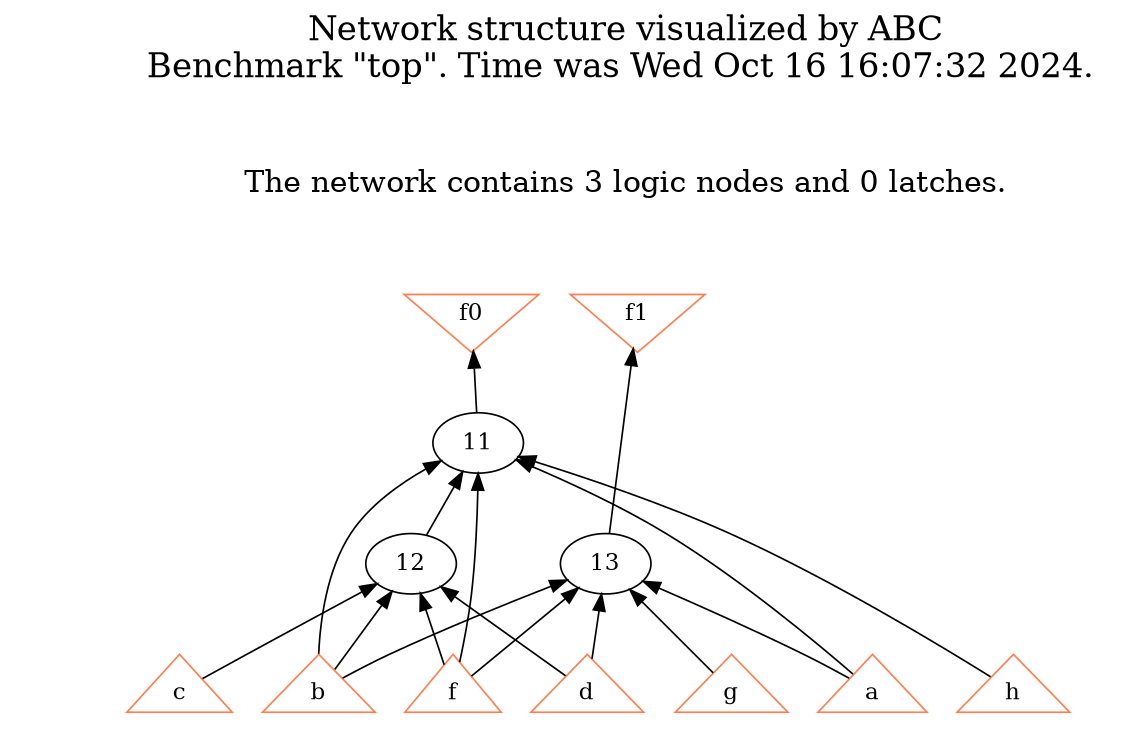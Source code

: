 # Network structure generated by ABC

digraph network {
size = "7.5,10";
center = true;
edge [dir = back];

{
  node [shape = plaintext];
  edge [style = invis];
  LevelTitle1 [label=""];
  LevelTitle2 [label=""];
  Level3 [label = ""];
  Level2 [label = ""];
  Level1 [label = ""];
  Level0 [label = ""];
  LevelTitle1 ->  LevelTitle2 ->  Level3 ->  Level2 ->  Level1 ->  Level0;
}

{
  rank = same;
  LevelTitle1;
  title1 [shape=plaintext,
          fontsize=20,
          fontname = "Times-Roman",
          label="Network structure visualized by ABC\nBenchmark \"top\". Time was Wed Oct 16 16:07:32 2024. "
         ];
}

{
  rank = same;
  LevelTitle2;
  title2 [shape=plaintext,
          fontsize=18,
          fontname = "Times-Roman",
          label="The network contains 3 logic nodes and 0 latches.\n"
         ];
}

{
  rank = same;
  Level3;
  Node8 [label = "f0", shape = invtriangle, color = coral, fillcolor = coral];
  Node9 [label = "f1", shape = invtriangle, color = coral, fillcolor = coral];
}

{
  rank = same;
  Level2;
  Node11 [label = "11\n", shape = ellipse];
}

{
  rank = same;
  Level1;
  Node12 [label = "12\n", shape = ellipse];
  Node13 [label = "13\n", shape = ellipse];
}

{
  rank = same;
  Level0;
  Node1 [label = "a", shape = triangle, color = coral, fillcolor = coral];
  Node2 [label = "b", shape = triangle, color = coral, fillcolor = coral];
  Node3 [label = "c", shape = triangle, color = coral, fillcolor = coral];
  Node4 [label = "d", shape = triangle, color = coral, fillcolor = coral];
  Node5 [label = "f", shape = triangle, color = coral, fillcolor = coral];
  Node6 [label = "g", shape = triangle, color = coral, fillcolor = coral];
  Node7 [label = "h", shape = triangle, color = coral, fillcolor = coral];
}

title1 -> title2 [style = invis];
title2 -> Node8 [style = invis];
title2 -> Node9 [style = invis];
Node8 -> Node9 [style = invis];
Node8 -> Node11 [style = solid];
Node9 -> Node13 [style = solid];
Node11 -> Node12 [style = solid];
Node11 -> Node1 [style = solid];
Node11 -> Node2 [style = solid];
Node11 -> Node5 [style = solid];
Node11 -> Node7 [style = solid];
Node12 -> Node2 [style = solid];
Node12 -> Node3 [style = solid];
Node12 -> Node4 [style = solid];
Node12 -> Node5 [style = solid];
Node13 -> Node1 [style = solid];
Node13 -> Node2 [style = solid];
Node13 -> Node4 [style = solid];
Node13 -> Node5 [style = solid];
Node13 -> Node6 [style = solid];
}

